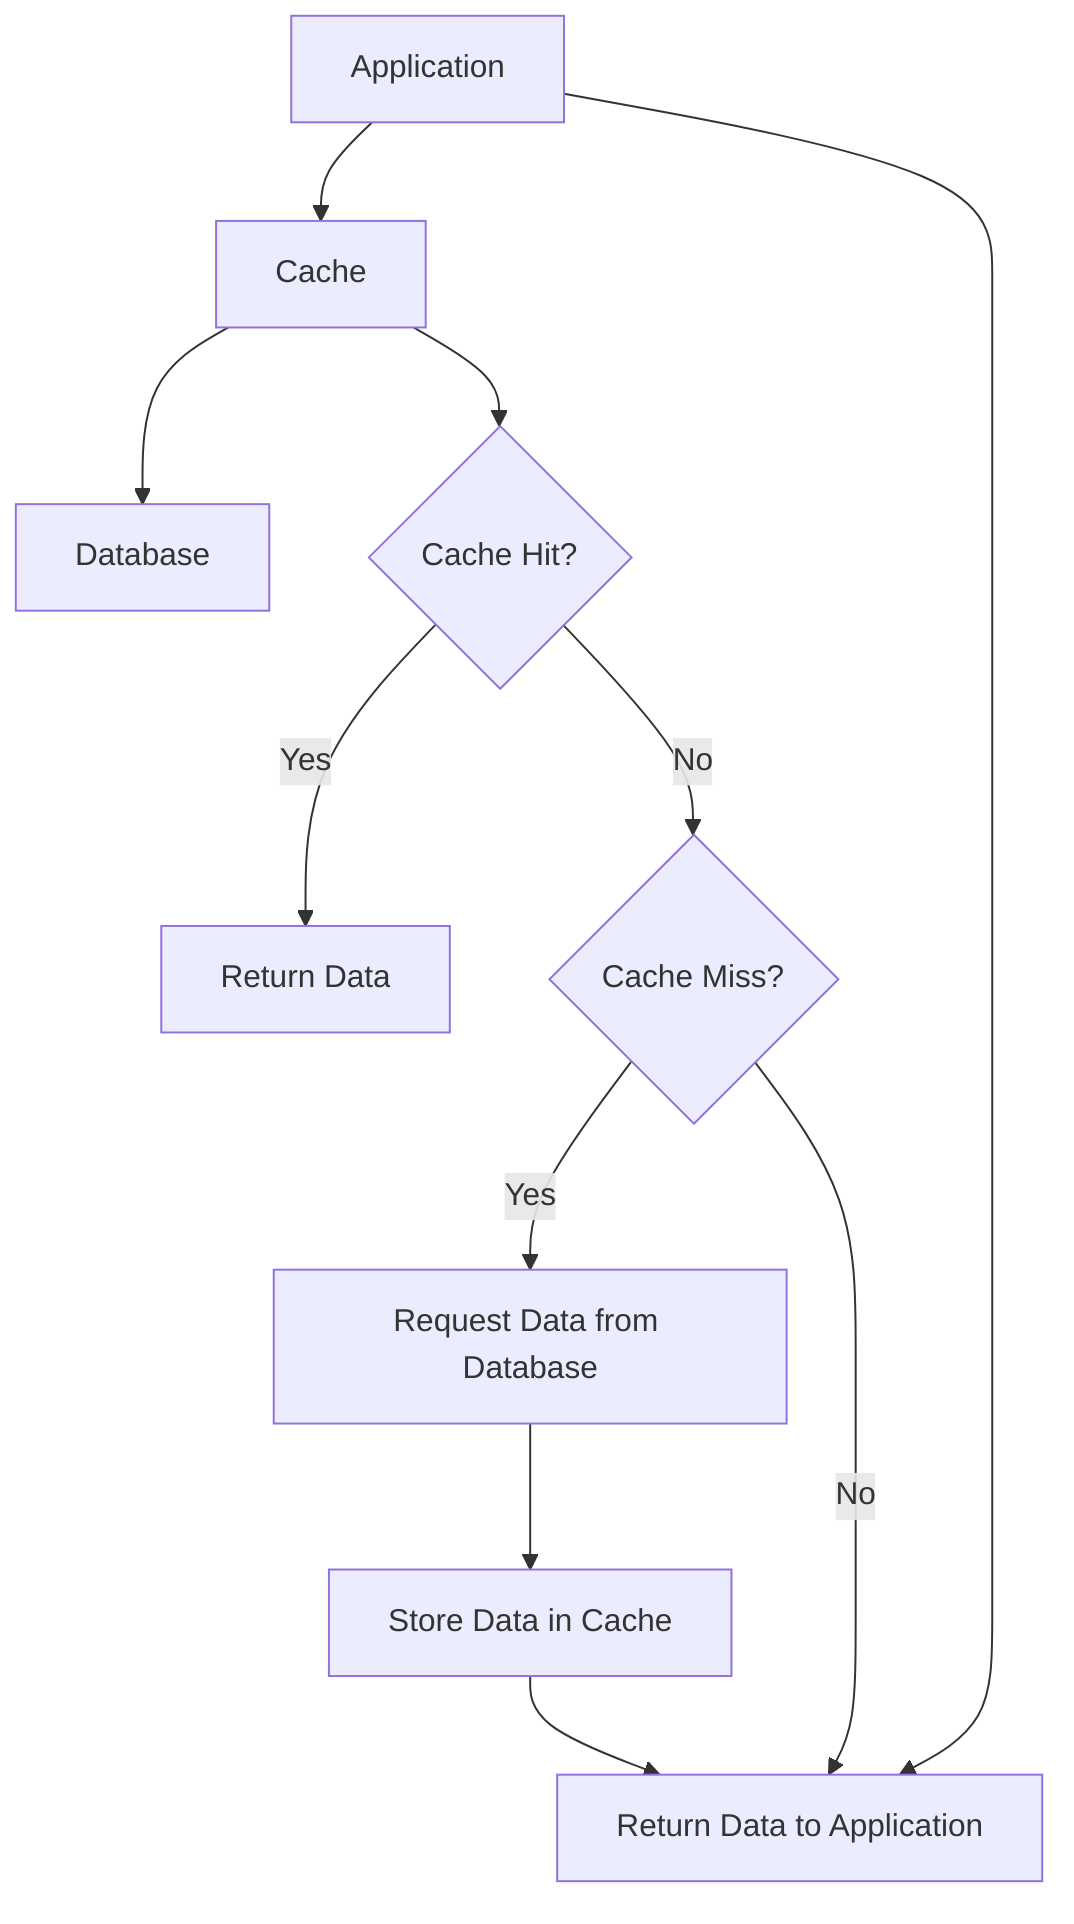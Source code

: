 graph TD;
    A[Application] --> B[Cache]
    B --> C[Database]
    B --> D{Cache Hit?}
    D -->|Yes| E[Return Data]
    D -->|No| F{Cache Miss?}
    F -->|Yes| G[Request Data from Database]
    G --> H[Store Data in Cache]
    H --> I[Return Data to Application]
    F -->|No| I
    A --> I